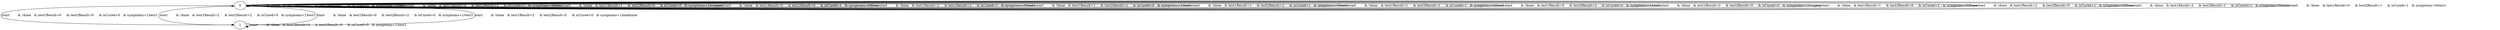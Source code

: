 digraph G {
  0 -> 0 [label="start	& !done	& test1Result=2	& test2Result=2	& isCured=0	& symptoms=1/test1"];
  1 -> 0 [label="start	& !done	& test1Result=2	& test2Result=2	& isCured=0	& symptoms=1/test1"];
  0 -> 0 [label="start	& !done	& test1Result=0	& test2Result=2	& isCured=1	& symptoms=0/test1"];
  0 -> 0 [label="start	& !done	& test1Result=1	& test2Result=0	& isCured=0	& symptoms=1/surgery"];
  0 -> 0 [label="start	& !done	& test1Result=0	& test2Result=0	& isCured=1	& symptoms=0/Done"];
  0 -> 0 [label="start	& !done	& test1Result=2	& test2Result=2	& isCured=1	& symptoms=0/test1"];
  0 -> 0 [label="start	& !done	& test1Result=1	& test2Result=2	& isCured=0	& symptoms=1/test1"];
  0 -> 1 [label="start	& !done	& test1Result=0	& test2Result=0	& isCured=0	& symptoms=1/test1"];
  1 -> 1 [label="start	& !done	& test1Result=0	& test2Result=0	& isCured=0	& symptoms=1/test1"];
  0 -> 0 [label="start	& !done	& test1Result=1	& test2Result=2	& isCured=1	& symptoms=0/test1"];
  0 -> 0 [label="start	& !done	& test1Result=1	& test2Result=1	& isCured=1	& symptoms=0/test1"];
  0 -> 0 [label="start	& !done	& test1Result=0	& test2Result=2	& isCured=0	& symptoms=1/test1"];
  1 -> 0 [label="start	& !done	& test1Result=0	& test2Result=2	& isCured=0	& symptoms=1/test1"];
  0 -> 0 [label="start	& !done	& test1Result=2	& test2Result=0	& isCured=0	& symptoms=1/surgery"];
  1 -> 0 [label="start	& !done	& test1Result=2	& test2Result=0	& isCured=0	& symptoms=1/medicine"];
  0 -> 0 [label="start	& !done	& test1Result=1	& test2Result=0	& isCured=1	& symptoms=0/Done"];
  0 -> 0 [label="start	& !done	& test1Result=2	& test2Result=0	& isCured=1	& symptoms=0/Done"];
  0 -> 0 [label="start	& !done	& test1Result=2	& test2Result=1	& isCured=1	& symptoms=0/test1"];
  0 -> 0 [label="start	& !done	& test1Result=0	& test2Result=1	& isCured=1	& symptoms=0/test1"];
}
